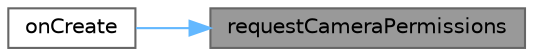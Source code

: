 digraph "requestCameraPermissions"
{
 // LATEX_PDF_SIZE
  bgcolor="transparent";
  edge [fontname=Helvetica,fontsize=10,labelfontname=Helvetica,labelfontsize=10];
  node [fontname=Helvetica,fontsize=10,shape=box,height=0.2,width=0.4];
  rankdir="RL";
  Node1 [label="requestCameraPermissions",height=0.2,width=0.4,color="gray40", fillcolor="grey60", style="filled", fontcolor="black",tooltip=" "];
  Node1 -> Node2 [dir="back",color="steelblue1",style="solid"];
  Node2 [label="onCreate",height=0.2,width=0.4,color="grey40", fillcolor="white", style="filled",URL="$a00057.html#a85e87cb5ced88dff7c8173ecc4f636d1",tooltip=" "];
}
